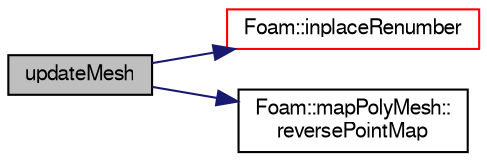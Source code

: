 digraph "updateMesh"
{
  bgcolor="transparent";
  edge [fontname="FreeSans",fontsize="10",labelfontname="FreeSans",labelfontsize="10"];
  node [fontname="FreeSans",fontsize="10",shape=record];
  rankdir="LR";
  Node1322 [label="updateMesh",height=0.2,width=0.4,color="black", fillcolor="grey75", style="filled", fontcolor="black"];
  Node1322 -> Node1323 [color="midnightblue",fontsize="10",style="solid",fontname="FreeSans"];
  Node1323 [label="Foam::inplaceRenumber",height=0.2,width=0.4,color="red",URL="$a21124.html#a9b337312524f331043d60cc58a96a5e1",tooltip="Inplace renumber the values of a list. "];
  Node1322 -> Node1329 [color="midnightblue",fontsize="10",style="solid",fontname="FreeSans"];
  Node1329 [label="Foam::mapPolyMesh::\lreversePointMap",height=0.2,width=0.4,color="black",URL="$a27386.html#a552b6f73bc2391a9c807f787f9774a39",tooltip="Reverse point map. "];
}
